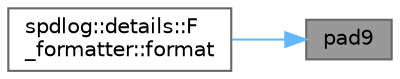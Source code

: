 digraph "pad9"
{
 // LATEX_PDF_SIZE
  bgcolor="transparent";
  edge [fontname=Helvetica,fontsize=10,labelfontname=Helvetica,labelfontsize=10];
  node [fontname=Helvetica,fontsize=10,shape=box,height=0.2,width=0.4];
  rankdir="RL";
  Node1 [id="Node000001",label="pad9",height=0.2,width=0.4,color="gray40", fillcolor="grey60", style="filled", fontcolor="black",tooltip=" "];
  Node1 -> Node2 [id="edge1_Node000001_Node000002",dir="back",color="steelblue1",style="solid",tooltip=" "];
  Node2 [id="Node000002",label="spdlog::details::F\l_formatter::format",height=0.2,width=0.4,color="grey40", fillcolor="white", style="filled",URL="$classspdlog_1_1details_1_1_f__formatter.html#af601ebc095d6f89b1546cf6360c6ea2d",tooltip=" "];
}
